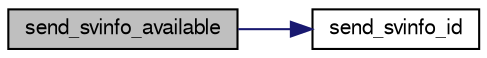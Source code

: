 digraph "send_svinfo_available"
{
  edge [fontname="FreeSans",fontsize="10",labelfontname="FreeSans",labelfontsize="10"];
  node [fontname="FreeSans",fontsize="10",shape=record];
  rankdir="LR";
  Node1 [label="send_svinfo_available",height=0.2,width=0.4,color="black", fillcolor="grey75", style="filled", fontcolor="black"];
  Node1 -> Node2 [color="midnightblue",fontsize="10",style="solid",fontname="FreeSans"];
  Node2 [label="send_svinfo_id",height=0.2,width=0.4,color="black", fillcolor="white", style="filled",URL="$gps_8c.html#a938ba23671abdae703d2b14b930b55b8"];
}
